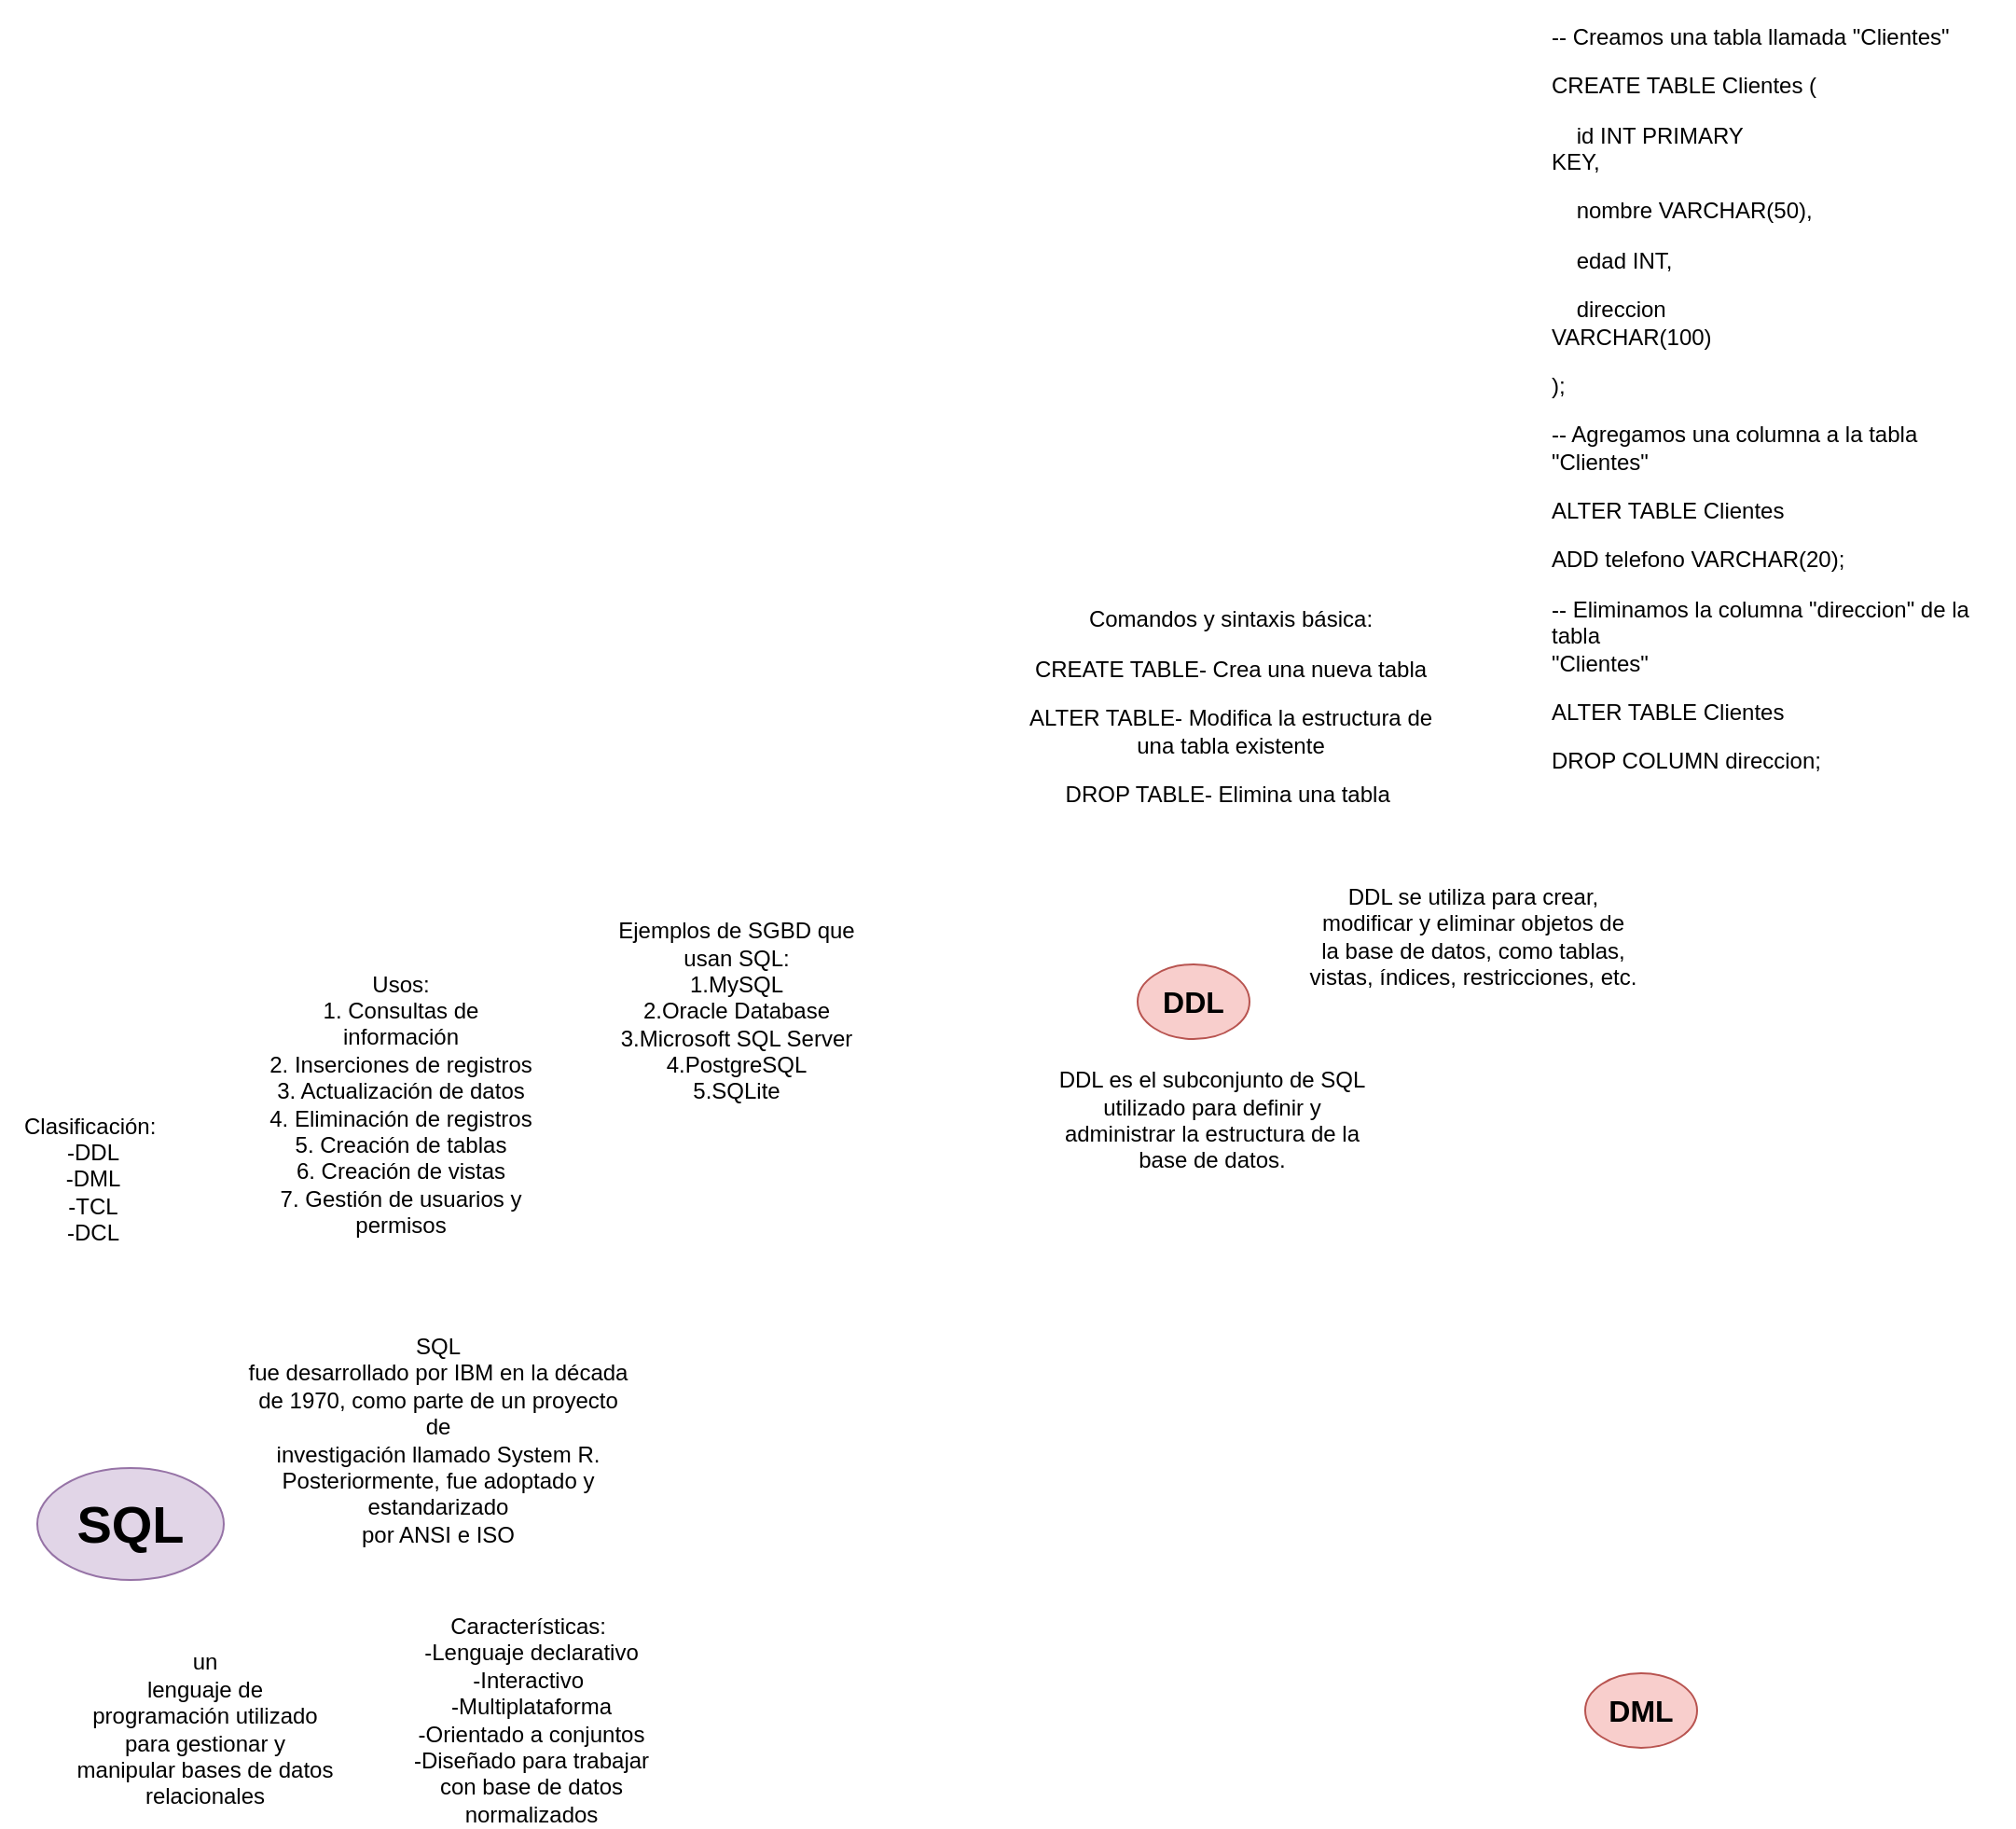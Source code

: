 <mxfile version="21.3.3" type="github">
  <diagram name="Página-1" id="E3nrdJWmG3Kb5b5u3Q0t">
    <mxGraphModel dx="390" dy="1667" grid="1" gridSize="10" guides="1" tooltips="1" connect="1" arrows="1" fold="1" page="1" pageScale="1" pageWidth="1920" pageHeight="1200" math="0" shadow="0">
      <root>
        <mxCell id="0" />
        <mxCell id="1" parent="0" />
        <mxCell id="5HQuOfy9uzw0ojz_F421-1" value="SQL" style="ellipse;whiteSpace=wrap;html=1;fontStyle=1;fontSize=28;fillColor=#e1d5e7;strokeColor=#9673a6;" vertex="1" parent="1">
          <mxGeometry x="830" y="330" width="100" height="60" as="geometry" />
        </mxCell>
        <mxCell id="5HQuOfy9uzw0ojz_F421-3" value="un&lt;br/&gt;lenguaje de programación utilizado para gestionar y manipular bases de datos&lt;br/&gt;relacionales" style="text;html=1;strokeColor=none;fillColor=none;align=center;verticalAlign=middle;whiteSpace=wrap;rounded=0;" vertex="1" parent="1">
          <mxGeometry x="850" y="420" width="140" height="100" as="geometry" />
        </mxCell>
        <mxCell id="5HQuOfy9uzw0ojz_F421-4" value="SQL&lt;br/&gt;fue desarrollado por IBM en la década de 1970, como parte de un proyecto de&lt;br/&gt;investigación llamado System R. Posteriormente, fue adoptado y estandarizado&lt;br/&gt;por ANSI e ISO" style="text;html=1;strokeColor=none;fillColor=none;align=center;verticalAlign=middle;whiteSpace=wrap;rounded=0;" vertex="1" parent="1">
          <mxGeometry x="940" y="260" width="210" height="110" as="geometry" />
        </mxCell>
        <mxCell id="5HQuOfy9uzw0ojz_F421-5" value="Características:&amp;nbsp;&lt;br&gt;-Lenguaje declarativo&lt;br&gt;-Interactivo&amp;nbsp;&lt;br&gt;-Multiplataforma&lt;br&gt;-Orientado a conjuntos&lt;br&gt;-Diseñado para trabajar con base de datos normalizados" style="text;html=1;strokeColor=none;fillColor=none;align=center;verticalAlign=middle;whiteSpace=wrap;rounded=0;" vertex="1" parent="1">
          <mxGeometry x="1020" y="410" width="150" height="110" as="geometry" />
        </mxCell>
        <mxCell id="5HQuOfy9uzw0ojz_F421-6" value="Clasificación:&amp;nbsp;&lt;br&gt;-DDL&lt;br&gt;-DML&lt;br&gt;-TCL&lt;br&gt;-DCL" style="text;html=1;strokeColor=none;fillColor=none;align=center;verticalAlign=middle;whiteSpace=wrap;rounded=0;" vertex="1" parent="1">
          <mxGeometry x="810" y="120" width="100" height="110" as="geometry" />
        </mxCell>
        <mxCell id="5HQuOfy9uzw0ojz_F421-7" value="Usos:&lt;br&gt;1. Consultas de información&lt;br&gt;2. Inserciones de registros&lt;br&gt;3. Actualización de datos&lt;br&gt;4. Eliminación de registros&lt;br&gt;5. Creación de tablas&lt;br&gt;6. Creación de vistas&lt;br&gt;7. Gestión de usuarios y permisos" style="text;html=1;strokeColor=none;fillColor=none;align=center;verticalAlign=middle;whiteSpace=wrap;rounded=0;" vertex="1" parent="1">
          <mxGeometry x="950" y="60" width="150" height="150" as="geometry" />
        </mxCell>
        <mxCell id="5HQuOfy9uzw0ojz_F421-8" value="Ejemplos de SGBD que usan SQL:&lt;br&gt;1.MySQL&lt;br&gt;2.Oracle Database&lt;br&gt;3.Microsoft SQL Server&lt;br&gt;4.PostgreSQL&lt;br&gt;5.SQLite" style="text;html=1;strokeColor=none;fillColor=none;align=center;verticalAlign=middle;whiteSpace=wrap;rounded=0;" vertex="1" parent="1">
          <mxGeometry x="1130" y="10" width="150" height="150" as="geometry" />
        </mxCell>
        <mxCell id="5HQuOfy9uzw0ojz_F421-9" value="&#xa;&#xa;&#xa;&lt;p class=&quot;MsoNormal&quot;&gt;DDL es el subconjunto de SQL utilizado para definir y&#xa;administrar la estructura de la base de datos.&lt;/p&gt;&#xa;&#xa;&#xa;&#xa;&#xa;&#xa;" style="text;html=1;strokeColor=none;fillColor=none;align=center;verticalAlign=middle;whiteSpace=wrap;rounded=0;" vertex="1" parent="1">
          <mxGeometry x="1370" y="120" width="180" height="90" as="geometry" />
        </mxCell>
        <mxCell id="5HQuOfy9uzw0ojz_F421-10" value="DDL" style="ellipse;whiteSpace=wrap;html=1;fontStyle=1;fontSize=16;fillColor=#f8cecc;strokeColor=#b85450;" vertex="1" parent="1">
          <mxGeometry x="1420" y="60" width="60" height="40" as="geometry" />
        </mxCell>
        <mxCell id="5HQuOfy9uzw0ojz_F421-11" value="&lt;p class=&quot;MsoNormal&quot;&gt;DDL se utiliza para crear, modificar y eliminar objetos de&lt;br/&gt;la base de datos, como tablas, vistas, índices, restricciones, etc.&lt;/p&gt;" style="text;html=1;strokeColor=none;fillColor=none;align=center;verticalAlign=middle;whiteSpace=wrap;rounded=0;" vertex="1" parent="1">
          <mxGeometry x="1510" width="180" height="90" as="geometry" />
        </mxCell>
        <mxCell id="5HQuOfy9uzw0ojz_F421-12" value="&lt;p class=&quot;MsoNormal&quot;&gt;Comandos y sintaxis básica:&lt;/p&gt;&lt;p class=&quot;MsoNormal&quot;&gt;CREATE TABLE- Crea una nueva tabla&lt;/p&gt;&lt;p class=&quot;MsoNormal&quot;&gt;ALTER TABLE- Modifica la estructura de una tabla existente&lt;/p&gt;&lt;p class=&quot;MsoNormal&quot;&gt;DROP TABLE- Elimina una tabla&amp;nbsp;&lt;/p&gt;&lt;p class=&quot;MsoNormal&quot;&gt;&amp;nbsp;&lt;/p&gt;" style="text;html=1;strokeColor=none;fillColor=none;align=center;verticalAlign=middle;whiteSpace=wrap;rounded=0;" vertex="1" parent="1">
          <mxGeometry x="1360" y="-130" width="220" height="130" as="geometry" />
        </mxCell>
        <mxCell id="5HQuOfy9uzw0ojz_F421-13" value="&lt;p class=&quot;MsoNormal&quot;&gt;&lt;br&gt;&lt;/p&gt;" style="text;html=1;strokeColor=none;fillColor=none;align=center;verticalAlign=middle;whiteSpace=wrap;rounded=0;" vertex="1" parent="1">
          <mxGeometry x="1610" y="-180" width="220" height="130" as="geometry" />
        </mxCell>
        <mxCell id="5HQuOfy9uzw0ojz_F421-15" value="&lt;p class=&quot;MsoNormal&quot;&gt;-- Creamos una tabla llamada &quot;Clientes&quot;&lt;/p&gt;&lt;p class=&quot;MsoNormal&quot;&gt;CREATE TABLE Clientes (&lt;/p&gt;&lt;p class=&quot;MsoNormal&quot;&gt;&amp;nbsp;&amp;nbsp;&amp;nbsp; id INT PRIMARY&lt;br&gt;KEY,&lt;/p&gt;&lt;p class=&quot;MsoNormal&quot;&gt;&amp;nbsp;&amp;nbsp;&amp;nbsp; nombre VARCHAR(50),&lt;/p&gt;&lt;p class=&quot;MsoNormal&quot;&gt;&amp;nbsp;&amp;nbsp;&amp;nbsp; edad INT,&lt;/p&gt;&lt;p class=&quot;MsoNormal&quot;&gt;&amp;nbsp;&amp;nbsp;&amp;nbsp; direccion&lt;br&gt;VARCHAR(100)&lt;/p&gt;&lt;p class=&quot;MsoNormal&quot;&gt;&lt;span style=&quot;background-color: initial;&quot;&gt;);&lt;/span&gt;&lt;/p&gt;&lt;p class=&quot;MsoNormal&quot;&gt;-- Agregamos una columna a la tabla &quot;Clientes&quot;&lt;/p&gt;&lt;p class=&quot;MsoNormal&quot;&gt;ALTER TABLE Clientes&lt;/p&gt;&lt;p class=&quot;MsoNormal&quot;&gt;ADD telefono VARCHAR(20);&lt;/p&gt;&lt;p class=&quot;MsoNormal&quot;&gt;-- Eliminamos la columna &quot;direccion&quot; de la tabla&lt;br&gt;&quot;Clientes&quot;&lt;/p&gt;&lt;p class=&quot;MsoNormal&quot;&gt;ALTER TABLE Clientes&lt;/p&gt;&lt;p class=&quot;MsoNormal&quot;&gt;DROP COLUMN direccion;&lt;/p&gt;&lt;p class=&quot;MsoNormal&quot;&gt;&lt;br&gt;&lt;/p&gt;" style="text;html=1;strokeColor=none;fillColor=none;align=left;verticalAlign=middle;whiteSpace=wrap;rounded=0;" vertex="1" parent="1">
          <mxGeometry x="1640" y="-390" width="250" height="320" as="geometry" />
        </mxCell>
        <mxCell id="5HQuOfy9uzw0ojz_F421-16" value="DML" style="ellipse;whiteSpace=wrap;html=1;fontStyle=1;fontSize=16;fillColor=#f8cecc;strokeColor=#b85450;" vertex="1" parent="1">
          <mxGeometry x="1660" y="440" width="60" height="40" as="geometry" />
        </mxCell>
      </root>
    </mxGraphModel>
  </diagram>
</mxfile>
